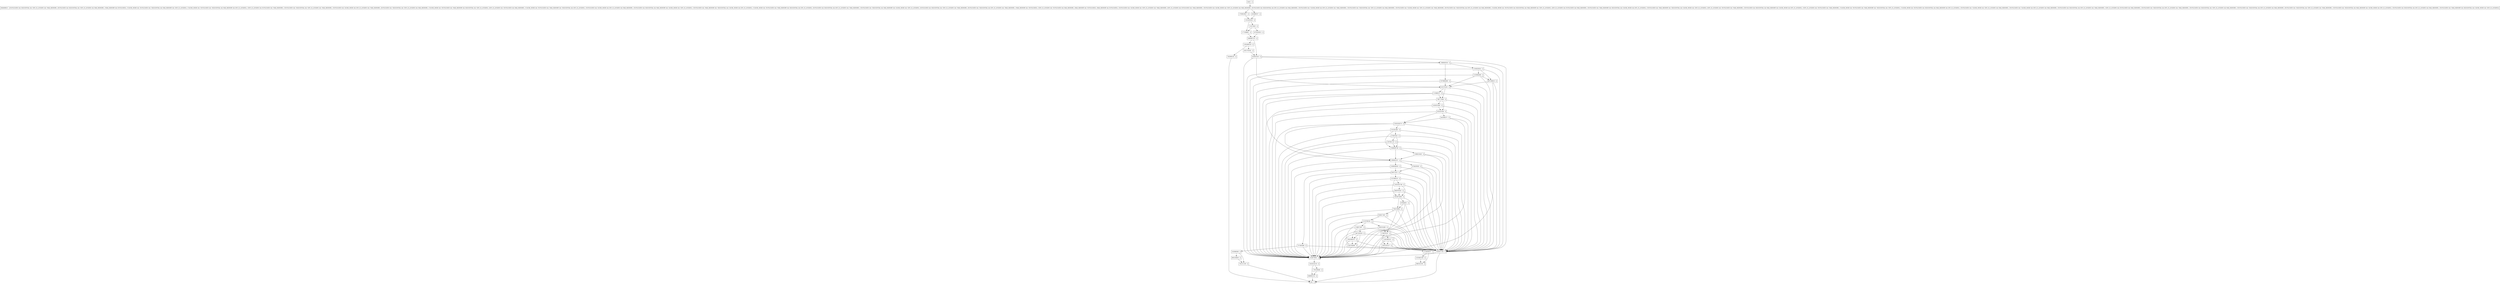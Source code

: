 digraph putNotify {
node [shape=record];
47087634 [label="47087634 - []"];
2078960069 [label="2078960069 - []"];
300232406 [label="300232406 - []"];
980242100 [label="980242100 - []"];
786771884 [label="786771884 - []"];
1901985975 [label="1901985975 - []"];
1216838327 [label="1216838327 - []"];
1586414442 [label="1586414442 - []"];
85672322 [label="85672322 - []"];
893230859 [label="893230859 - []"];
502418786 [label="502418786 - []"];
1793853837 [label="1793853837 - []"];
432899237 [label="432899237 - []"];
1533481358 [label="1533481358 - []"];
1315502433 [label="1315502433 - []"];
1973618013 [label="1973618013 - []"];
689993133 [label="689993133 - []"];
1219789240 [label="1219789240 - []"];
1049938503 [label="1049938503 - []"];
entry [label="entry - []"];
exit [label="exit - []"];
1293820814 [label="1293820814 - []"];
553276193 [label="553276193 - []"];
1618254216 [label="1618254216 - []"];
232281494 [label="232281494 - []"];
1388065916 [label="1388065916 - []"];
297091119 [label="297091119 - []"];
674629305 [label="674629305 - []"];
704519894 [label="704519894 - []"];
242688580 [label="242688580 - []"];
864069810 [label="864069810 - [(!DUPLICATES && SEQUENTIAL && !ENV_IS_LOCKING && !MAX_MEMORY), (DUPLICATES && SEQUENTIAL && !ENV_IS_LOCKING && MAX_MEMORY), (!MAX_MEMORY && DUPLICATES), (!CACHE_MODE && !DUPLICATES && !SEQUENTIAL && MAX_MEMORY && !ENV_IS_LOCKING), (!CACHE_MODE && !DUPLICATES && !SEQUENTIAL && MAX_MEMORY && ENV_IS_LOCKING), (!ENV_IS_LOCKING && DUPLICATES && !MAX_MEMORY), (!DUPLICATES && !SEQUENTIAL && !ENV_IS_LOCKING && !MAX_MEMORY), (!DUPLICATES && CACHE_MODE && ENV_IS_LOCKING && !MAX_MEMORY), (DUPLICATES && !SEQUENTIAL && !ENV_IS_LOCKING && MAX_MEMORY), (!CACHE_MODE && !DUPLICATES && !MAX_MEMORY && SEQUENTIAL && !ENV_IS_LOCKING), (ENV_IS_LOCKING && !DUPLICATES && MAX_MEMORY), (!CACHE_MODE && !DUPLICATES && !MAX_MEMORY && !SEQUENTIAL && ENV_IS_LOCKING), (!DUPLICATES && CACHE_MODE && ENV_IS_LOCKING && MAX_MEMORY), (!DUPLICATES && SEQUENTIAL && MAX_MEMORY && CACHE_MODE && !ENV_IS_LOCKING), (!DUPLICATES && !MAX_MEMORY && !SEQUENTIAL && CACHE_MODE && ENV_IS_LOCKING), (!CACHE_MODE && !DUPLICATES && !MAX_MEMORY && SEQUENTIAL && ENV_IS_LOCKING), (DUPLICATES && SEQUENTIAL && ENV_IS_LOCKING && !MAX_MEMORY), (!DUPLICATES && !SEQUENTIAL && MAX_MEMORY && CACHE_MODE && !ENV_IS_LOCKING), (DUPLICATES && SEQUENTIAL && !ENV_IS_LOCKING && !MAX_MEMORY), (DUPLICATES && !SEQUENTIAL && ENV_IS_LOCKING && !MAX_MEMORY), (!MAX_MEMORY && !DUPLICATES), (!ENV_IS_LOCKING && !DUPLICATES && MAX_MEMORY), (MAX_MEMORY && !DUPLICATES), (MAX_MEMORY && DUPLICATES), (!DUPLICATES && CACHE_MODE && !ENV_IS_LOCKING && !MAX_MEMORY), (ENV_IS_LOCKING && DUPLICATES && !MAX_MEMORY), (!DUPLICATES && CACHE_MODE && !ENV_IS_LOCKING && MAX_MEMORY), (DUPLICATES && SEQUENTIAL && ENV_IS_LOCKING && MAX_MEMORY), (!DUPLICATES && !CACHE_MODE && ENV_IS_LOCKING && !MAX_MEMORY), (!DUPLICATES && !SEQUENTIAL && !ENV_IS_LOCKING && MAX_MEMORY), (!DUPLICATES && !CACHE_MODE && !ENV_IS_LOCKING && !MAX_MEMORY), (DUPLICATES && !SEQUENTIAL && ENV_IS_LOCKING && MAX_MEMORY), (!CACHE_MODE && !DUPLICATES && SEQUENTIAL && MAX_MEMORY && !ENV_IS_LOCKING), (ENV_IS_LOCKING && DUPLICATES && MAX_MEMORY), (!DUPLICATES && !MAX_MEMORY && SEQUENTIAL && CACHE_MODE && ENV_IS_LOCKING), (!DUPLICATES && !MAX_MEMORY && !SEQUENTIAL && CACHE_MODE && !ENV_IS_LOCKING), (ENV_IS_LOCKING && !DUPLICATES && !MAX_MEMORY), (!DUPLICATES && SEQUENTIAL && MAX_MEMORY && CACHE_MODE && ENV_IS_LOCKING), (!ENV_IS_LOCKING && !DUPLICATES && !MAX_MEMORY), (!CACHE_MODE && !DUPLICATES && !MAX_MEMORY && !SEQUENTIAL && !ENV_IS_LOCKING), (!CACHE_MODE && !DUPLICATES && SEQUENTIAL && MAX_MEMORY && ENV_IS_LOCKING), (!DUPLICATES && !CACHE_MODE && !ENV_IS_LOCKING && MAX_MEMORY), (!DUPLICATES && !CACHE_MODE && ENV_IS_LOCKING && MAX_MEMORY), (!DUPLICATES && SEQUENTIAL && ENV_IS_LOCKING && !MAX_MEMORY), (!ENV_IS_LOCKING && DUPLICATES && MAX_MEMORY), (!DUPLICATES && !SEQUENTIAL && ENV_IS_LOCKING && !MAX_MEMORY), (!DUPLICATES && SEQUENTIAL && !ENV_IS_LOCKING && MAX_MEMORY), (!DUPLICATES && !SEQUENTIAL && ENV_IS_LOCKING && MAX_MEMORY), (DUPLICATES && !SEQUENTIAL && !ENV_IS_LOCKING && !MAX_MEMORY), (!DUPLICATES && !SEQUENTIAL && MAX_MEMORY && CACHE_MODE && ENV_IS_LOCKING), (!DUPLICATES && SEQUENTIAL && ENV_IS_LOCKING && MAX_MEMORY), (!DUPLICATES && !MAX_MEMORY && SEQUENTIAL && CACHE_MODE && !ENV_IS_LOCKING)]"];
522368533 [label="522368533 - []"];
1948009749 [label="1948009749 - []"];
487320559 [label="487320559 - []"];
177508861 [label="177508861 - []"];
757483480 [label="757483480 - []"];
278970147 [label="278970147 - []"];
1831632748 [label="1831632748 - []"];
12472643 [label="12472643 - []"];
1240794068 [label="1240794068 - []"];
2080987513 [label="2080987513 - []"];
1205480520 [label="1205480520 - []"];
987208818 [label="987208818 - []"];
782900516 [label="782900516 - []"];
115989237 [label="115989237 - []"];
656917402 [label="656917402 - []"];
2032235157 [label="2032235157 - []"];
416933243 [label="416933243 - []"];
1426332485 [label="1426332485 - []"];
1220984080 [label="1220984080 - []"];
883978245 [label="883978245 - []"];
1001892557 [label="1001892557 - []"];
67864831 [label="67864831 - []"];
1396062557 [label="1396062557 - []"];
443390271 [label="443390271 - []"];
761511193 [label="761511193 - []"];
1631705301 [label="1631705301 - []"];
1629471791 [label="1629471791 - []"];
138871907 [label="138871907 - []"];
1923874406 [label="1923874406 - []"];
2144670945 [label="2144670945 - []"];
2029238270 [label="2029238270 - []"];
793199494 [label="793199494 - []"];
entry;
exit;
47087634 -> 1948009749;
47087634 -> 297091119;
47087634 -> 1629471791;
47087634 -> 2144670945;
2078960069 -> 553276193;
2078960069 -> 1629471791;
2078960069 -> 2144670945;
300232406 -> 278970147;
300232406 -> 1629471791;
300232406 -> 2144670945;
980242100 -> exit;
786771884 -> 502418786;
786771884 -> 1426332485;
786771884 -> 1629471791;
786771884 -> 2144670945;
1901985975 -> 1240794068;
1901985975 -> 1629471791;
1901985975 -> 2144670945;
1216838327 -> 980242100;
1216838327 -> 1533481358;
1586414442 -> 1396062557;
1586414442 -> 1629471791;
1586414442 -> 2144670945;
85672322 -> 522368533;
85672322 -> 757483480;
85672322 -> 1629471791;
85672322 -> 2144670945;
893230859 -> 761511193;
502418786 -> 443390271;
502418786 -> 1629471791;
502418786 -> 2029238270;
502418786 -> 2144670945;
1793853837 -> 1315502433;
432899237 -> 1315502433;
1533481358 -> 980242100;
1315502433 -> 177508861;
1315502433 -> 12472643;
1973618013 -> 2080987513;
689993133 -> exit;
1219789240 -> 300232406;
1219789240 -> 138871907;
1219789240 -> 1629471791;
1219789240 -> 2144670945;
1049938503 -> 1629471791;
1049938503 -> 85672322;
1049938503 -> 2144670945;
entry -> 864069810;
1293820814 -> 1220984080;
1293820814 -> 987208818;
1293820814 -> 1629471791;
1293820814 -> 2144670945;
553276193 -> 115989237;
553276193 -> 786771884;
553276193 -> 1629471791;
553276193 -> 2144670945;
1618254216 -> 689993133;
1618254216 -> 793199494;
232281494 -> 47087634;
232281494 -> 1948009749;
232281494 -> 1629471791;
232281494 -> 2144670945;
1388065916 -> 2078960069;
1388065916 -> 1293820814;
1388065916 -> 1629471791;
1388065916 -> 2144670945;
297091119 -> 1948009749;
297091119 -> 1629471791;
297091119 -> 2144670945;
674629305 -> 1629471791;
674629305 -> 85672322;
674629305 -> 2144670945;
704519894 -> 656917402;
704519894 -> 278970147;
704519894 -> 1629471791;
704519894 -> 2144670945;
242688580 -> 761511193;
242688580 -> 893230859;
864069810 -> 1793853837;
864069810 -> 432899237;
522368533 -> 1831632748;
522368533 -> 1629471791;
522368533 -> 1923874406;
522368533 -> 2144670945;
1948009749 -> 1396062557;
1948009749 -> 1629471791;
1948009749 -> 1586414442;
1948009749 -> 2144670945;
487320559 -> 1240794068;
487320559 -> 1629471791;
487320559 -> 1901985975;
487320559 -> 2144670945;
177508861 -> 2080987513;
757483480 -> 242688580;
757483480 -> 1629471791;
757483480 -> 2144670945;
278970147 -> 1001892557;
278970147 -> 2032235157;
278970147 -> 1629471791;
278970147 -> 2144670945;
1831632748 -> 883978245;
1831632748 -> 1629471791;
1831632748 -> 1923874406;
1831632748 -> 2144670945;
12472643 -> 1973618013;
12472643 -> 177508861;
1240794068 -> 1629471791;
1240794068 -> 1219789240;
1240794068 -> 2144670945;
2080987513 -> 416933243;
2080987513 -> 1205480520;
1205480520 -> 1631705301;
1205480520 -> 782900516;
987208818 -> 553276193;
987208818 -> 1629471791;
987208818 -> 2144670945;
782900516 -> exit;
115989237 -> 786771884;
115989237 -> 1396062557;
115989237 -> 1629471791;
115989237 -> 2144670945;
656917402 -> 1629471791;
656917402 -> 1219789240;
656917402 -> 2144670945;
2032235157 -> 1629471791;
2032235157 -> 1216838327;
2032235157 -> 2144670945;
416933243 -> 553276193;
416933243 -> 1388065916;
416933243 -> 1629471791;
416933243 -> 2144670945;
1426332485 -> 502418786;
1426332485 -> 1629471791;
1426332485 -> 2144670945;
1220984080 -> 553276193;
1220984080 -> 987208818;
1220984080 -> 1629471791;
1220984080 -> 2144670945;
883978245 -> 1629471791;
883978245 -> 1923874406;
883978245 -> 2144670945;
1001892557 -> 2032235157;
1001892557 -> 1629471791;
1001892557 -> 2144670945;
67864831 -> 1629471791;
67864831 -> 704519894;
67864831 -> 2144670945;
1396062557 -> 674629305;
1396062557 -> 1629471791;
1396062557 -> 1049938503;
1396062557 -> 2144670945;
443390271 -> 1629471791;
443390271 -> 2029238270;
443390271 -> 2144670945;
761511193 -> exit;
1631705301 -> 416933243;
1629471791 -> exit;
1629471791 -> 2144670945;
138871907 -> 487320559;
138871907 -> 1629471791;
138871907 -> 1901985975;
138871907 -> 2144670945;
1923874406 -> 67864831;
1923874406 -> 1629471791;
1923874406 -> 704519894;
1923874406 -> 2144670945;
2144670945 -> 1618254216;
2144670945 -> 2144670945;
2029238270 -> 1396062557;
2029238270 -> 232281494;
2029238270 -> 1629471791;
2029238270 -> 2144670945;
793199494 -> 689993133;
}
